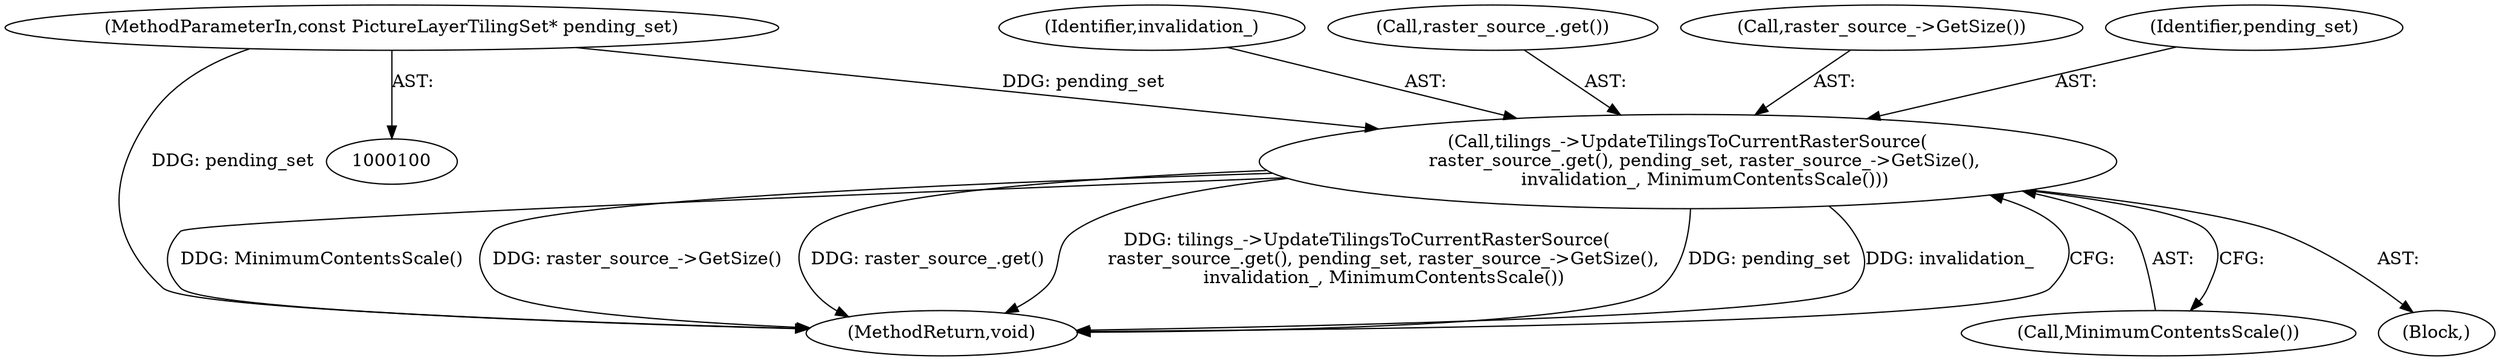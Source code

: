 digraph "0_Chrome_d193f6bb5aa5bdc05e07f314abacf7d7bc466d3d_1@pointer" {
"1000143" [label="(Call,tilings_->UpdateTilingsToCurrentRasterSource(\n      raster_source_.get(), pending_set, raster_source_->GetSize(),\n      invalidation_, MinimumContentsScale()))"];
"1000103" [label="(MethodParameterIn,const PictureLayerTilingSet* pending_set)"];
"1000147" [label="(Identifier,invalidation_)"];
"1000144" [label="(Call,raster_source_.get())"];
"1000148" [label="(Call,MinimumContentsScale())"];
"1000103" [label="(MethodParameterIn,const PictureLayerTilingSet* pending_set)"];
"1000143" [label="(Call,tilings_->UpdateTilingsToCurrentRasterSource(\n      raster_source_.get(), pending_set, raster_source_->GetSize(),\n      invalidation_, MinimumContentsScale()))"];
"1000149" [label="(MethodReturn,void)"];
"1000146" [label="(Call,raster_source_->GetSize())"];
"1000104" [label="(Block,)"];
"1000145" [label="(Identifier,pending_set)"];
"1000143" -> "1000104"  [label="AST: "];
"1000143" -> "1000148"  [label="CFG: "];
"1000144" -> "1000143"  [label="AST: "];
"1000145" -> "1000143"  [label="AST: "];
"1000146" -> "1000143"  [label="AST: "];
"1000147" -> "1000143"  [label="AST: "];
"1000148" -> "1000143"  [label="AST: "];
"1000149" -> "1000143"  [label="CFG: "];
"1000143" -> "1000149"  [label="DDG: MinimumContentsScale()"];
"1000143" -> "1000149"  [label="DDG: raster_source_->GetSize()"];
"1000143" -> "1000149"  [label="DDG: raster_source_.get()"];
"1000143" -> "1000149"  [label="DDG: tilings_->UpdateTilingsToCurrentRasterSource(\n      raster_source_.get(), pending_set, raster_source_->GetSize(),\n      invalidation_, MinimumContentsScale())"];
"1000143" -> "1000149"  [label="DDG: pending_set"];
"1000143" -> "1000149"  [label="DDG: invalidation_"];
"1000103" -> "1000143"  [label="DDG: pending_set"];
"1000103" -> "1000100"  [label="AST: "];
"1000103" -> "1000149"  [label="DDG: pending_set"];
}
